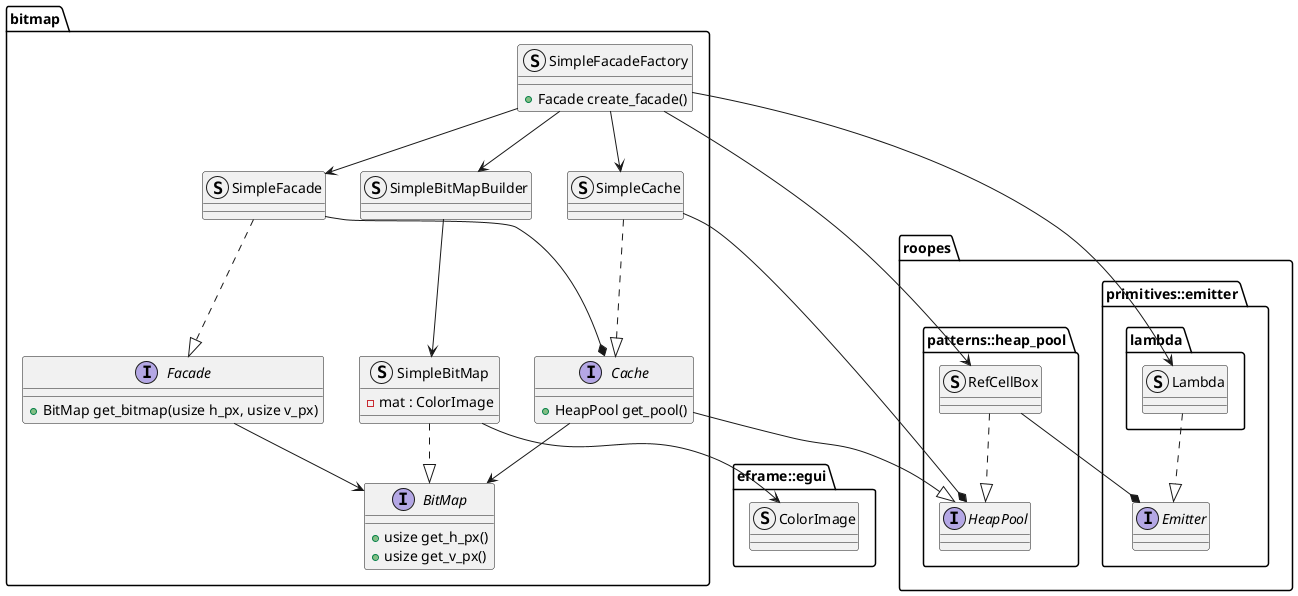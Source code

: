 @startuml
skinparam componentStyle uml1

package "bitmap" {
    interface "BitMap" as bm{
        + usize get_h_px()
        + usize get_v_px()
    }

    struct "SimpleBitMap" as bms {
        - mat : ColorImage
    }

    interface "Cache" as bmc{
        + HeapPool get_pool()
    }

    struct "SimpleCache" as bmsc{
    }

    interface "Facade" as bmf{
        + BitMap get_bitmap(usize h_px, usize v_px)
    }

    struct "SimpleFacade" as bmsf{

    }

    struct "SimpleFacadeFactory" as bmsff{
        + Facade create_facade()
    }

    struct "SimpleBitMapBuilder" as bmsbmb{
    }
}


package "roopes"{
    package "primitives::emitter" {
        interface "Emitter" as ree {}

        package "lambda" {
            struct "Lambda" as rel {}
        }
    }

    package "patterns::heap_pool" {
        interface "HeapPool" as rhphp {}
        struct "RefCellBox" as rhphrcb{}
    }
}

package eframe::egui {
    struct "ColorImage" as eeci {}
}


bmf --> bm
bmsf --* bmc
bms ..|> bm
bmc --> bm
bmsc ..|> bmc
bmsff --> bmsbmb
bmsbmb --> bms
bmsf ..|> bmf
bmc --|> rhphp
bmsc --* rhphp
rhphrcb ..|> rhphp
bmsff --> rhphrcb
bmsff --> bmsc
bmsff --> bmsf
rel ..|> ree
bmsff --> rel
rhphrcb --* ree
bms --> eeci

@enduml